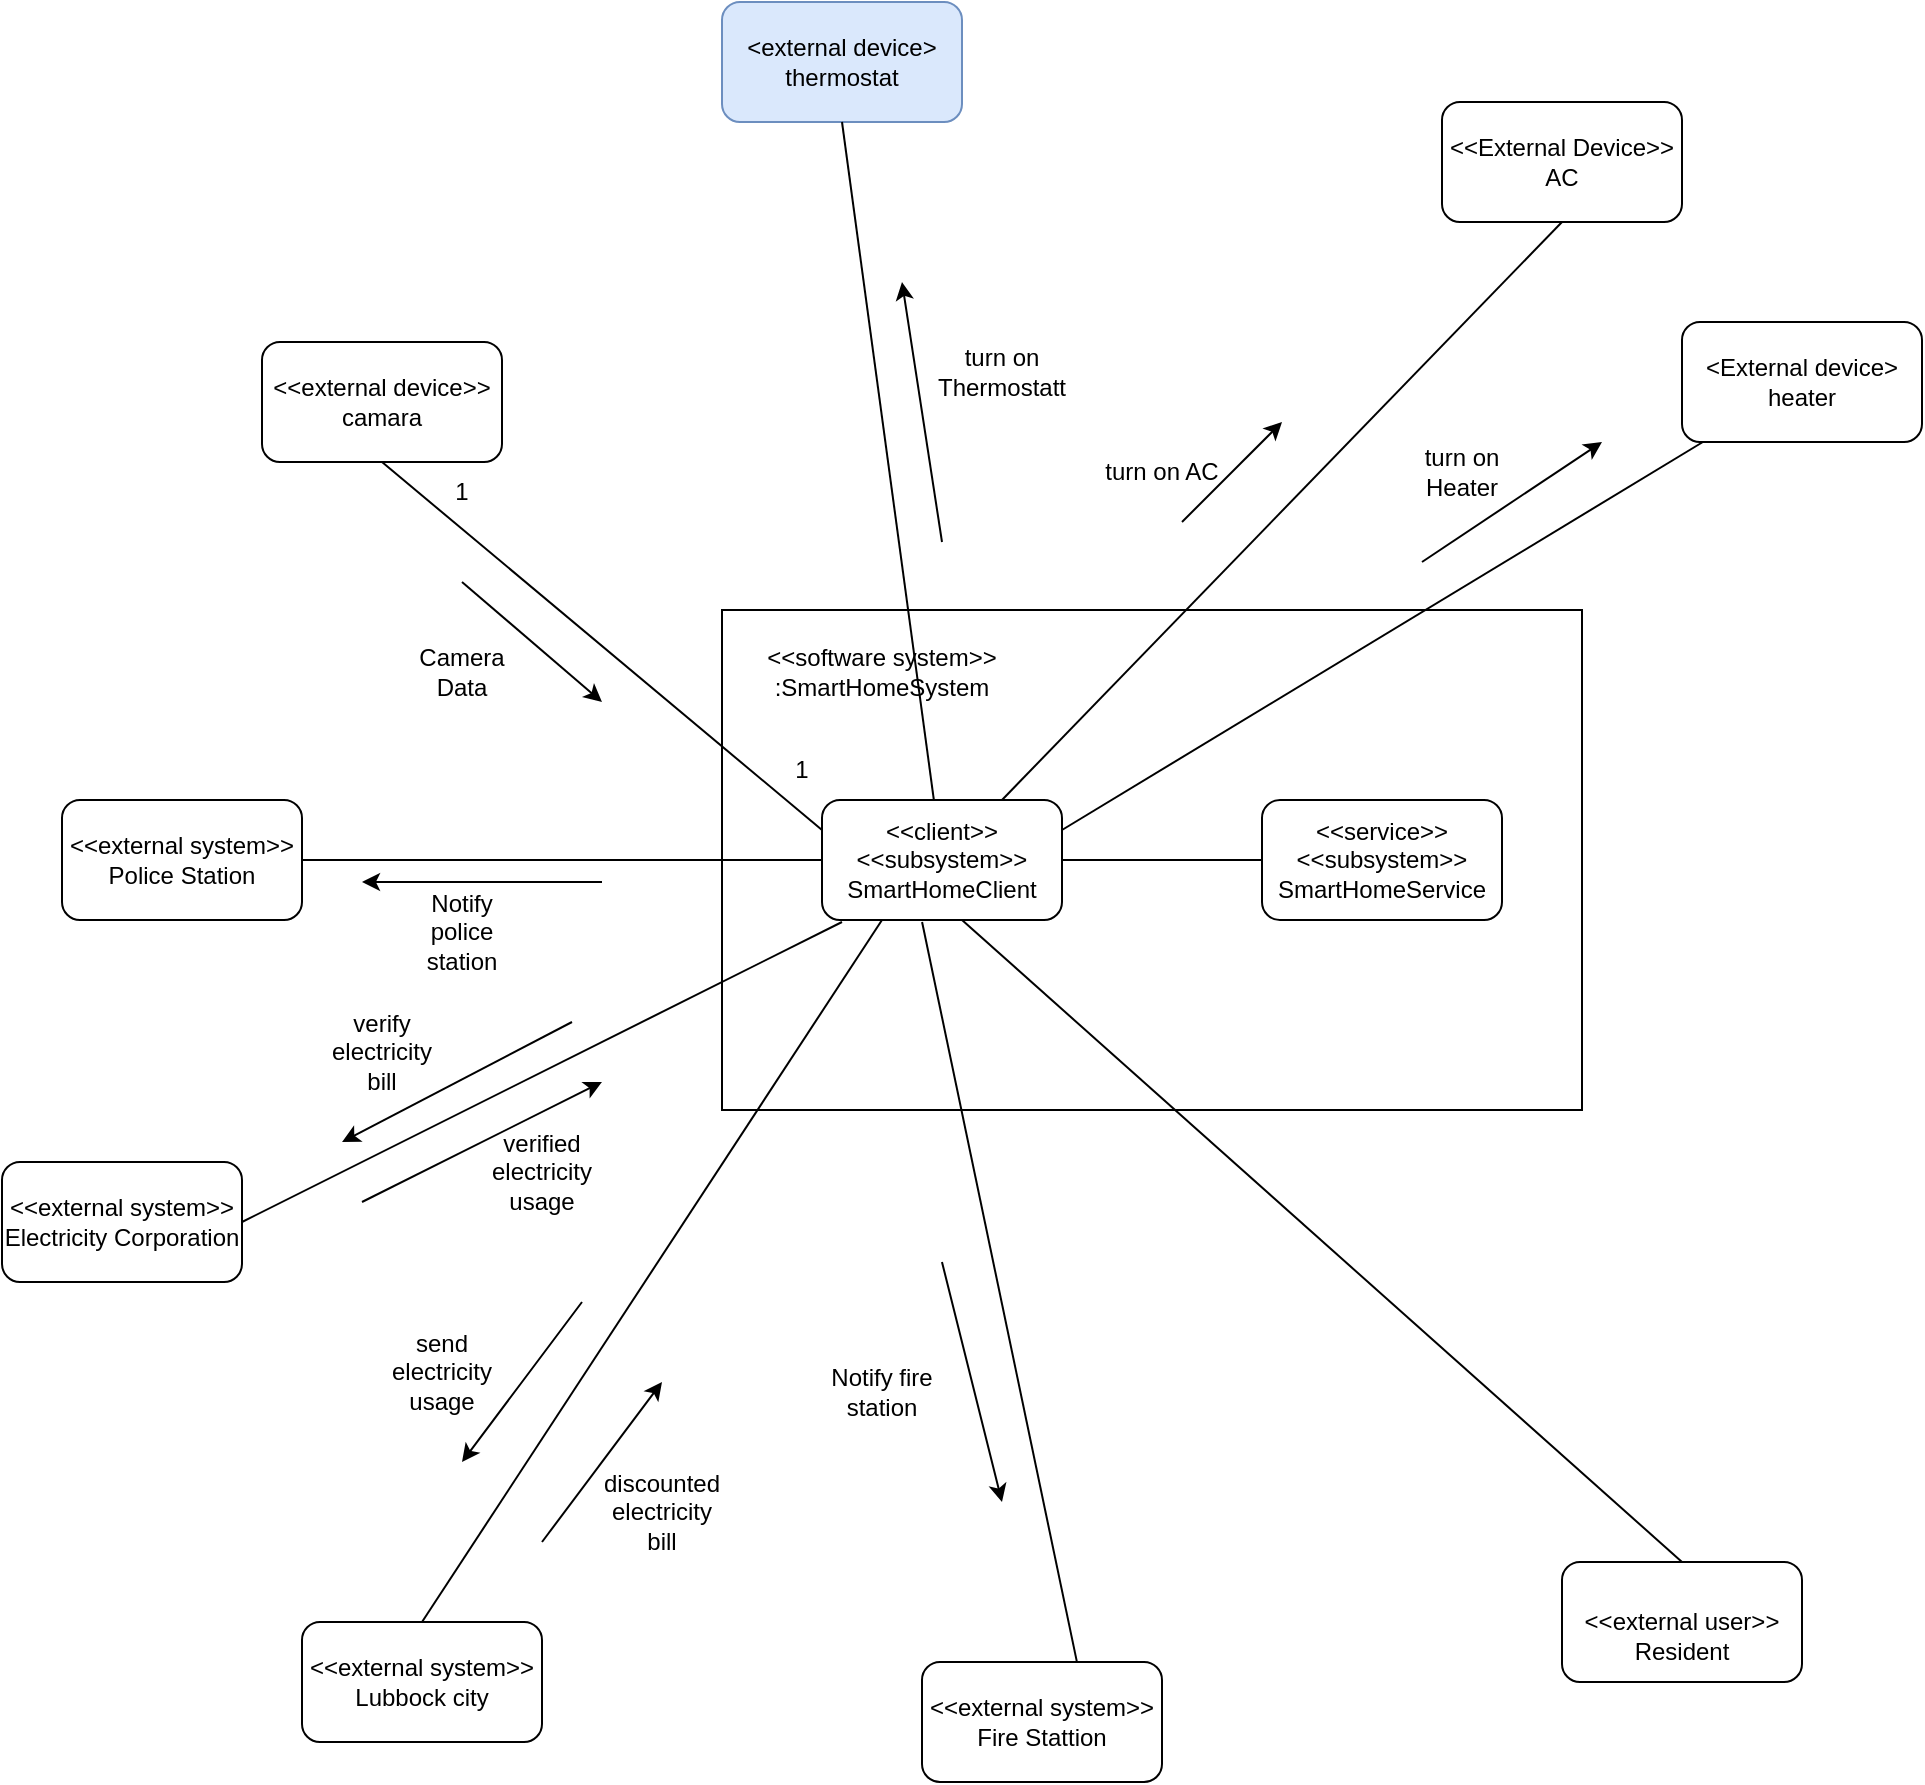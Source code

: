 <mxfile version="17.4.6" type="github">
  <diagram id="LwQzlAVzvUyMy3VO4LuI" name="Page-1">
    <mxGraphModel dx="2418" dy="1912" grid="1" gridSize="10" guides="1" tooltips="1" connect="1" arrows="1" fold="1" page="1" pageScale="1" pageWidth="850" pageHeight="1100" math="0" shadow="0">
      <root>
        <mxCell id="0" />
        <mxCell id="1" parent="0" />
        <mxCell id="GEqhukvQbNg5q2zPPYtS-1" value="" style="rounded=0;whiteSpace=wrap;html=1;" parent="1" vertex="1">
          <mxGeometry x="160" y="144" width="430" height="250" as="geometry" />
        </mxCell>
        <mxCell id="GEqhukvQbNg5q2zPPYtS-2" value="&amp;lt;&amp;lt;software system&amp;gt;&amp;gt;&lt;br&gt;:SmartHomeSystem" style="text;html=1;strokeColor=none;fillColor=none;align=center;verticalAlign=middle;whiteSpace=wrap;rounded=0;" parent="1" vertex="1">
          <mxGeometry x="160" y="160" width="160" height="29" as="geometry" />
        </mxCell>
        <mxCell id="GEqhukvQbNg5q2zPPYtS-6" value="" style="endArrow=none;html=1;rounded=0;entryX=0.5;entryY=1;entryDx=0;entryDy=0;exitX=0.5;exitY=0;exitDx=0;exitDy=0;" parent="1" source="dlExfrCCe_Wbx_qRl32m-17" edge="1">
          <mxGeometry width="50" height="50" relative="1" as="geometry">
            <mxPoint x="268.36" y="526.94" as="sourcePoint" />
            <mxPoint x="280" y="299" as="targetPoint" />
          </mxGeometry>
        </mxCell>
        <mxCell id="GEqhukvQbNg5q2zPPYtS-7" value="&lt;span&gt;&amp;lt;&amp;lt;external device&amp;gt;&amp;gt;&lt;/span&gt;&lt;br&gt;camara" style="rounded=1;whiteSpace=wrap;html=1;" parent="1" vertex="1">
          <mxGeometry x="-70" y="10" width="120" height="60" as="geometry" />
        </mxCell>
        <mxCell id="GEqhukvQbNg5q2zPPYtS-8" value="&lt;span&gt;&amp;lt;&amp;lt;client&amp;gt;&amp;gt;&lt;/span&gt;&lt;br&gt;&lt;span&gt;&amp;lt;&amp;lt;subsystem&amp;gt;&amp;gt;&lt;/span&gt;&lt;br&gt;&lt;span&gt;SmartHomeClient&lt;/span&gt;" style="rounded=1;whiteSpace=wrap;html=1;" parent="1" vertex="1">
          <mxGeometry x="210" y="239" width="120" height="60" as="geometry" />
        </mxCell>
        <mxCell id="GEqhukvQbNg5q2zPPYtS-9" value="&lt;span&gt;&amp;lt;&amp;lt;service&amp;gt;&amp;gt;&lt;/span&gt;&lt;br&gt;&lt;span&gt;&amp;lt;&amp;lt;subsystem&amp;gt;&amp;gt;&lt;/span&gt;&lt;br&gt;&lt;span&gt;SmartHomeService&lt;/span&gt;" style="rounded=1;whiteSpace=wrap;html=1;" parent="1" vertex="1">
          <mxGeometry x="430" y="239" width="120" height="60" as="geometry" />
        </mxCell>
        <mxCell id="GEqhukvQbNg5q2zPPYtS-11" value="" style="endArrow=none;html=1;rounded=0;entryX=0.5;entryY=1;entryDx=0;entryDy=0;exitX=0;exitY=0.25;exitDx=0;exitDy=0;" parent="1" source="GEqhukvQbNg5q2zPPYtS-8" target="GEqhukvQbNg5q2zPPYtS-7" edge="1">
          <mxGeometry width="50" height="50" relative="1" as="geometry">
            <mxPoint x="400" y="230" as="sourcePoint" />
            <mxPoint x="450" y="180" as="targetPoint" />
          </mxGeometry>
        </mxCell>
        <mxCell id="GEqhukvQbNg5q2zPPYtS-12" value="1" style="text;html=1;strokeColor=none;fillColor=none;align=center;verticalAlign=middle;whiteSpace=wrap;rounded=0;" parent="1" vertex="1">
          <mxGeometry y="70" width="60" height="30" as="geometry" />
        </mxCell>
        <mxCell id="GEqhukvQbNg5q2zPPYtS-13" value="1" style="text;html=1;strokeColor=none;fillColor=none;align=center;verticalAlign=middle;whiteSpace=wrap;rounded=0;" parent="1" vertex="1">
          <mxGeometry x="170" y="209" width="60" height="30" as="geometry" />
        </mxCell>
        <mxCell id="GEqhukvQbNg5q2zPPYtS-14" value="&amp;lt;external device&amp;gt;&lt;br&gt;thermostat" style="rounded=1;whiteSpace=wrap;html=1;fillColor=#dae8fc;strokeColor=#6c8ebf;" parent="1" vertex="1">
          <mxGeometry x="160" y="-160" width="120" height="60" as="geometry" />
        </mxCell>
        <mxCell id="GEqhukvQbNg5q2zPPYtS-15" value="&amp;lt;&amp;lt;External Device&amp;gt;&amp;gt;&lt;br&gt;AC" style="rounded=1;whiteSpace=wrap;html=1;" parent="1" vertex="1">
          <mxGeometry x="520" y="-110" width="120" height="60" as="geometry" />
        </mxCell>
        <mxCell id="GEqhukvQbNg5q2zPPYtS-16" value="&amp;lt;External device&amp;gt;&lt;br&gt;heater" style="rounded=1;whiteSpace=wrap;html=1;" parent="1" vertex="1">
          <mxGeometry x="640" width="120" height="60" as="geometry" />
        </mxCell>
        <mxCell id="GEqhukvQbNg5q2zPPYtS-17" value="&amp;lt;&amp;lt;external system&amp;gt;&amp;gt;&lt;br&gt;Police Station" style="rounded=1;whiteSpace=wrap;html=1;" parent="1" vertex="1">
          <mxGeometry x="-170" y="239" width="120" height="60" as="geometry" />
        </mxCell>
        <mxCell id="dlExfrCCe_Wbx_qRl32m-7" value="&amp;lt;&amp;lt;external system&amp;gt;&amp;gt;&lt;br&gt;Electricity Corporation" style="rounded=1;whiteSpace=wrap;html=1;" parent="1" vertex="1">
          <mxGeometry x="-200" y="420" width="120" height="60" as="geometry" />
        </mxCell>
        <mxCell id="dlExfrCCe_Wbx_qRl32m-13" value="&amp;lt;&amp;lt;external system&amp;gt;&amp;gt;&lt;br&gt;Fire Stattion" style="rounded=1;whiteSpace=wrap;html=1;" parent="1" vertex="1">
          <mxGeometry x="260" y="670" width="120" height="60" as="geometry" />
        </mxCell>
        <mxCell id="dlExfrCCe_Wbx_qRl32m-17" value="&lt;br&gt;&amp;lt;&amp;lt;external user&amp;gt;&amp;gt;&lt;br&gt;Resident" style="rounded=1;whiteSpace=wrap;html=1;" parent="1" vertex="1">
          <mxGeometry x="580" y="620" width="120" height="60" as="geometry" />
        </mxCell>
        <mxCell id="dlExfrCCe_Wbx_qRl32m-18" value="" style="endArrow=none;html=1;rounded=0;entryX=0.5;entryY=1;entryDx=0;entryDy=0;exitX=0.75;exitY=0;exitDx=0;exitDy=0;" parent="1" source="GEqhukvQbNg5q2zPPYtS-8" target="GEqhukvQbNg5q2zPPYtS-15" edge="1">
          <mxGeometry width="50" height="50" relative="1" as="geometry">
            <mxPoint x="430" y="250" as="sourcePoint" />
            <mxPoint x="480" y="200" as="targetPoint" />
          </mxGeometry>
        </mxCell>
        <mxCell id="dlExfrCCe_Wbx_qRl32m-19" value="" style="endArrow=none;html=1;rounded=0;exitX=1;exitY=0.25;exitDx=0;exitDy=0;" parent="1" source="GEqhukvQbNg5q2zPPYtS-8" target="GEqhukvQbNg5q2zPPYtS-16" edge="1">
          <mxGeometry width="50" height="50" relative="1" as="geometry">
            <mxPoint x="430" y="250" as="sourcePoint" />
            <mxPoint x="480" y="200" as="targetPoint" />
          </mxGeometry>
        </mxCell>
        <mxCell id="dlExfrCCe_Wbx_qRl32m-20" value="" style="endArrow=none;html=1;rounded=0;exitX=1;exitY=0.5;exitDx=0;exitDy=0;entryX=0;entryY=0.5;entryDx=0;entryDy=0;" parent="1" source="GEqhukvQbNg5q2zPPYtS-8" target="GEqhukvQbNg5q2zPPYtS-9" edge="1">
          <mxGeometry width="50" height="50" relative="1" as="geometry">
            <mxPoint x="430" y="250" as="sourcePoint" />
            <mxPoint x="480" y="200" as="targetPoint" />
          </mxGeometry>
        </mxCell>
        <mxCell id="dlExfrCCe_Wbx_qRl32m-21" value="" style="endArrow=none;html=1;rounded=0;exitX=1;exitY=0.5;exitDx=0;exitDy=0;entryX=0;entryY=0.5;entryDx=0;entryDy=0;" parent="1" source="GEqhukvQbNg5q2zPPYtS-17" target="GEqhukvQbNg5q2zPPYtS-8" edge="1">
          <mxGeometry width="50" height="50" relative="1" as="geometry">
            <mxPoint x="430" y="250" as="sourcePoint" />
            <mxPoint x="480" y="200" as="targetPoint" />
          </mxGeometry>
        </mxCell>
        <mxCell id="dlExfrCCe_Wbx_qRl32m-22" value="" style="endArrow=none;html=1;rounded=0;exitX=0.645;exitY=-0.005;exitDx=0;exitDy=0;exitPerimeter=0;entryX=0.417;entryY=1.017;entryDx=0;entryDy=0;entryPerimeter=0;" parent="1" source="dlExfrCCe_Wbx_qRl32m-13" target="GEqhukvQbNg5q2zPPYtS-8" edge="1">
          <mxGeometry width="50" height="50" relative="1" as="geometry">
            <mxPoint x="430" y="250" as="sourcePoint" />
            <mxPoint x="480" y="200" as="targetPoint" />
          </mxGeometry>
        </mxCell>
        <mxCell id="dlExfrCCe_Wbx_qRl32m-23" value="" style="endArrow=none;html=1;rounded=0;exitX=1;exitY=0.5;exitDx=0;exitDy=0;" parent="1" source="dlExfrCCe_Wbx_qRl32m-7" edge="1">
          <mxGeometry width="50" height="50" relative="1" as="geometry">
            <mxPoint x="430" y="250" as="sourcePoint" />
            <mxPoint x="220" y="300" as="targetPoint" />
          </mxGeometry>
        </mxCell>
        <mxCell id="dlExfrCCe_Wbx_qRl32m-24" value="" style="endArrow=classic;html=1;rounded=0;" parent="1" edge="1">
          <mxGeometry width="50" height="50" relative="1" as="geometry">
            <mxPoint x="30" y="130" as="sourcePoint" />
            <mxPoint x="100" y="190" as="targetPoint" />
          </mxGeometry>
        </mxCell>
        <mxCell id="dlExfrCCe_Wbx_qRl32m-25" value="Camera Data&lt;br&gt;" style="text;html=1;strokeColor=none;fillColor=none;align=center;verticalAlign=middle;whiteSpace=wrap;rounded=0;" parent="1" vertex="1">
          <mxGeometry y="160" width="60" height="30" as="geometry" />
        </mxCell>
        <mxCell id="dlExfrCCe_Wbx_qRl32m-26" value="" style="endArrow=classic;html=1;rounded=0;" parent="1" edge="1">
          <mxGeometry width="50" height="50" relative="1" as="geometry">
            <mxPoint x="100" y="280" as="sourcePoint" />
            <mxPoint x="-20" y="280" as="targetPoint" />
          </mxGeometry>
        </mxCell>
        <mxCell id="dlExfrCCe_Wbx_qRl32m-27" value="Notify police station" style="text;html=1;strokeColor=none;fillColor=none;align=center;verticalAlign=middle;whiteSpace=wrap;rounded=0;" parent="1" vertex="1">
          <mxGeometry y="290" width="60" height="30" as="geometry" />
        </mxCell>
        <mxCell id="dlExfrCCe_Wbx_qRl32m-28" value="&amp;lt;&amp;lt;external system&amp;gt;&amp;gt;&lt;br&gt;Lubbock city" style="rounded=1;whiteSpace=wrap;html=1;" parent="1" vertex="1">
          <mxGeometry x="-50" y="650" width="120" height="60" as="geometry" />
        </mxCell>
        <mxCell id="dlExfrCCe_Wbx_qRl32m-29" value="" style="endArrow=none;html=1;rounded=0;exitX=0.5;exitY=0;exitDx=0;exitDy=0;entryX=0.25;entryY=1;entryDx=0;entryDy=0;" parent="1" source="dlExfrCCe_Wbx_qRl32m-28" target="GEqhukvQbNg5q2zPPYtS-8" edge="1">
          <mxGeometry width="50" height="50" relative="1" as="geometry">
            <mxPoint x="390" y="260" as="sourcePoint" />
            <mxPoint x="440" y="210" as="targetPoint" />
          </mxGeometry>
        </mxCell>
        <mxCell id="dlExfrCCe_Wbx_qRl32m-30" value="" style="endArrow=classic;html=1;rounded=0;" parent="1" edge="1">
          <mxGeometry width="50" height="50" relative="1" as="geometry">
            <mxPoint x="390" y="100" as="sourcePoint" />
            <mxPoint x="440" y="50" as="targetPoint" />
          </mxGeometry>
        </mxCell>
        <mxCell id="dlExfrCCe_Wbx_qRl32m-31" value="turn on AC&lt;br&gt;" style="text;html=1;strokeColor=none;fillColor=none;align=center;verticalAlign=middle;whiteSpace=wrap;rounded=0;" parent="1" vertex="1">
          <mxGeometry x="350" y="60" width="60" height="30" as="geometry" />
        </mxCell>
        <mxCell id="dlExfrCCe_Wbx_qRl32m-33" value="" style="endArrow=none;html=1;rounded=0;entryX=0.5;entryY=1;entryDx=0;entryDy=0;" parent="1" source="GEqhukvQbNg5q2zPPYtS-8" target="GEqhukvQbNg5q2zPPYtS-14" edge="1">
          <mxGeometry width="50" height="50" relative="1" as="geometry">
            <mxPoint x="390" y="20" as="sourcePoint" />
            <mxPoint x="440" y="-30" as="targetPoint" />
          </mxGeometry>
        </mxCell>
        <mxCell id="5z4yo7dzYKh_lOkxnrSW-1" value="" style="endArrow=classic;html=1;rounded=0;" edge="1" parent="1">
          <mxGeometry width="50" height="50" relative="1" as="geometry">
            <mxPoint x="85" y="350" as="sourcePoint" />
            <mxPoint x="-30" y="410" as="targetPoint" />
          </mxGeometry>
        </mxCell>
        <mxCell id="5z4yo7dzYKh_lOkxnrSW-2" value="verify electricity bill" style="text;html=1;strokeColor=none;fillColor=none;align=center;verticalAlign=middle;whiteSpace=wrap;rounded=0;" vertex="1" parent="1">
          <mxGeometry x="-40" y="350" width="60" height="30" as="geometry" />
        </mxCell>
        <mxCell id="5z4yo7dzYKh_lOkxnrSW-3" value="" style="endArrow=classic;html=1;rounded=0;" edge="1" parent="1">
          <mxGeometry width="50" height="50" relative="1" as="geometry">
            <mxPoint x="-20" y="440" as="sourcePoint" />
            <mxPoint x="100" y="380" as="targetPoint" />
          </mxGeometry>
        </mxCell>
        <mxCell id="5z4yo7dzYKh_lOkxnrSW-4" value="verified electricity usage" style="text;html=1;strokeColor=none;fillColor=none;align=center;verticalAlign=middle;whiteSpace=wrap;rounded=0;" vertex="1" parent="1">
          <mxGeometry x="40" y="410" width="60" height="30" as="geometry" />
        </mxCell>
        <mxCell id="5z4yo7dzYKh_lOkxnrSW-5" value="" style="endArrow=classic;html=1;rounded=0;" edge="1" parent="1">
          <mxGeometry width="50" height="50" relative="1" as="geometry">
            <mxPoint x="90.0" y="490" as="sourcePoint" />
            <mxPoint x="30" y="570" as="targetPoint" />
            <Array as="points">
              <mxPoint x="60" y="530" />
            </Array>
          </mxGeometry>
        </mxCell>
        <mxCell id="5z4yo7dzYKh_lOkxnrSW-6" value="send electricity usage" style="text;html=1;strokeColor=none;fillColor=none;align=center;verticalAlign=middle;whiteSpace=wrap;rounded=0;" vertex="1" parent="1">
          <mxGeometry x="-10" y="510" width="60" height="30" as="geometry" />
        </mxCell>
        <mxCell id="5z4yo7dzYKh_lOkxnrSW-7" value="discounted electricity bill&lt;br&gt;" style="text;html=1;strokeColor=none;fillColor=none;align=center;verticalAlign=middle;whiteSpace=wrap;rounded=0;" vertex="1" parent="1">
          <mxGeometry x="100" y="580" width="60" height="30" as="geometry" />
        </mxCell>
        <mxCell id="5z4yo7dzYKh_lOkxnrSW-8" value="" style="endArrow=classic;html=1;rounded=0;" edge="1" parent="1">
          <mxGeometry width="50" height="50" relative="1" as="geometry">
            <mxPoint x="70.0" y="610" as="sourcePoint" />
            <mxPoint x="130" y="530" as="targetPoint" />
          </mxGeometry>
        </mxCell>
        <mxCell id="5z4yo7dzYKh_lOkxnrSW-11" value="" style="endArrow=classic;html=1;rounded=0;" edge="1" parent="1">
          <mxGeometry width="50" height="50" relative="1" as="geometry">
            <mxPoint x="270" y="470" as="sourcePoint" />
            <mxPoint x="300" y="590" as="targetPoint" />
          </mxGeometry>
        </mxCell>
        <mxCell id="5z4yo7dzYKh_lOkxnrSW-12" value="Notify fire station" style="text;html=1;strokeColor=none;fillColor=none;align=center;verticalAlign=middle;whiteSpace=wrap;rounded=0;" vertex="1" parent="1">
          <mxGeometry x="210" y="520" width="60" height="30" as="geometry" />
        </mxCell>
        <mxCell id="5z4yo7dzYKh_lOkxnrSW-13" value="turn on Heater&lt;br&gt;" style="text;html=1;strokeColor=none;fillColor=none;align=center;verticalAlign=middle;whiteSpace=wrap;rounded=0;" vertex="1" parent="1">
          <mxGeometry x="500" y="60" width="60" height="30" as="geometry" />
        </mxCell>
        <mxCell id="5z4yo7dzYKh_lOkxnrSW-14" value="" style="endArrow=classic;html=1;rounded=0;" edge="1" parent="1">
          <mxGeometry width="50" height="50" relative="1" as="geometry">
            <mxPoint x="510" y="120" as="sourcePoint" />
            <mxPoint x="600" y="60" as="targetPoint" />
          </mxGeometry>
        </mxCell>
        <mxCell id="5z4yo7dzYKh_lOkxnrSW-15" value="" style="endArrow=classic;html=1;rounded=0;" edge="1" parent="1">
          <mxGeometry width="50" height="50" relative="1" as="geometry">
            <mxPoint x="270" y="110" as="sourcePoint" />
            <mxPoint x="250" y="-20" as="targetPoint" />
          </mxGeometry>
        </mxCell>
        <mxCell id="5z4yo7dzYKh_lOkxnrSW-16" value="turn on Thermostatt" style="text;html=1;strokeColor=none;fillColor=none;align=center;verticalAlign=middle;whiteSpace=wrap;rounded=0;" vertex="1" parent="1">
          <mxGeometry x="270" y="10" width="60" height="30" as="geometry" />
        </mxCell>
      </root>
    </mxGraphModel>
  </diagram>
</mxfile>

